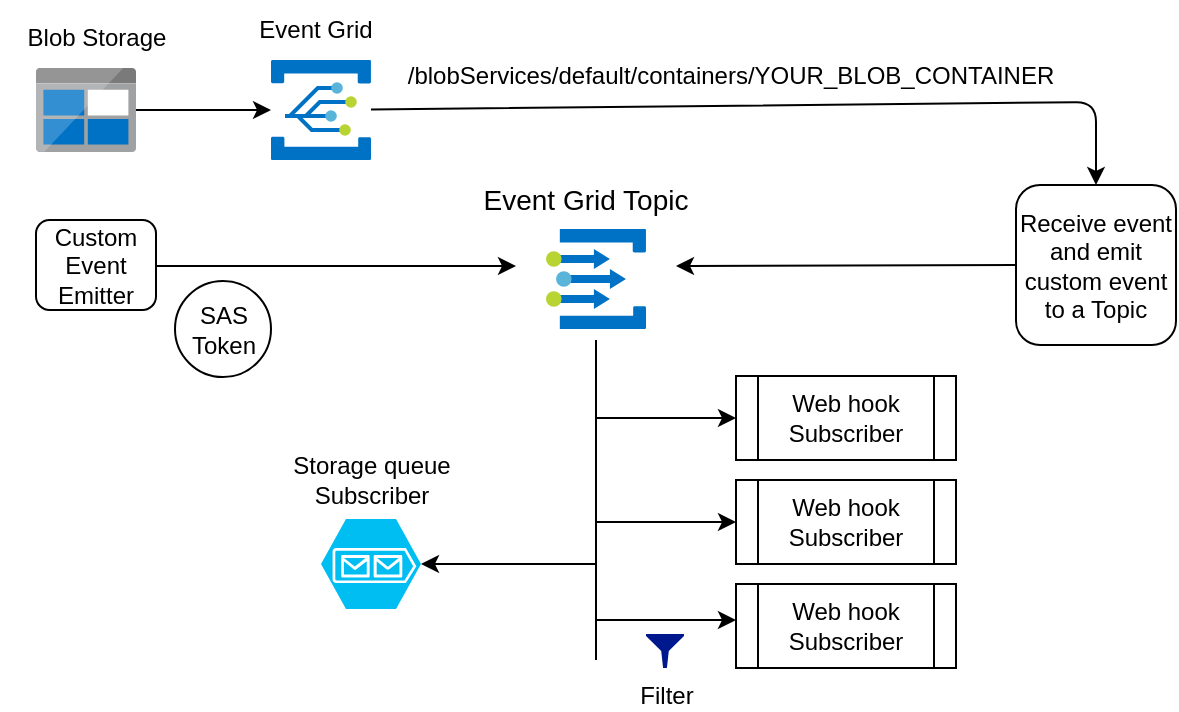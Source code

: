 <mxfile version="12.1.3" type="device" pages="1"><diagram id="RQrkxns0QfjXjfFxlJKc" name="Page-1"><mxGraphModel dx="1173" dy="502" grid="1" gridSize="10" guides="1" tooltips="1" connect="1" arrows="1" fold="1" page="1" pageScale="1" pageWidth="850" pageHeight="1100" math="0" shadow="0"><root><mxCell id="0"/><mxCell id="1" parent="0"/><mxCell id="C4TEKPHOTZtw8yao5Nkv-1" value="" style="aspect=fixed;html=1;points=[];align=center;image;fontSize=12;image=img/lib/mscae/Event_Grid.svg;" parent="1" vertex="1"><mxGeometry x="237.5" y="100" width="50" height="50" as="geometry"/></mxCell><mxCell id="C4TEKPHOTZtw8yao5Nkv-3" value="" style="edgeStyle=orthogonalEdgeStyle;rounded=0;orthogonalLoop=1;jettySize=auto;html=1;" parent="1" source="C4TEKPHOTZtw8yao5Nkv-2" target="C4TEKPHOTZtw8yao5Nkv-1" edge="1"><mxGeometry relative="1" as="geometry"/></mxCell><mxCell id="C4TEKPHOTZtw8yao5Nkv-2" value="" style="aspect=fixed;html=1;points=[];align=center;image;fontSize=12;image=img/lib/mscae/BlobBlock.svg;" parent="1" vertex="1"><mxGeometry x="120" y="104" width="50" height="42" as="geometry"/></mxCell><mxCell id="C4TEKPHOTZtw8yao5Nkv-4" value="/blobServices/default/containers/YOUR_BLOB_CONTAINER" style="text;html=1;strokeColor=none;fillColor=none;align=center;verticalAlign=middle;whiteSpace=wrap;rounded=0;" parent="1" vertex="1"><mxGeometry x="285" y="91" width="365" height="34" as="geometry"/></mxCell><mxCell id="C4TEKPHOTZtw8yao5Nkv-5" value="&lt;font style=&quot;font-size: 12px&quot;&gt;Blob Storage&lt;/font&gt;" style="text;html=1;strokeColor=none;fillColor=none;align=center;verticalAlign=middle;whiteSpace=wrap;rounded=0;" parent="1" vertex="1"><mxGeometry x="102.5" y="74" width="95" height="30" as="geometry"/></mxCell><mxCell id="C4TEKPHOTZtw8yao5Nkv-6" value="&lt;font style=&quot;font-size: 12px&quot;&gt;Event Grid&lt;/font&gt;" style="text;html=1;strokeColor=none;fillColor=none;align=center;verticalAlign=middle;whiteSpace=wrap;rounded=0;" parent="1" vertex="1"><mxGeometry x="210" y="70" width="100" height="30" as="geometry"/></mxCell><mxCell id="C4TEKPHOTZtw8yao5Nkv-7" value="" style="endArrow=classic;html=1;entryX=0.5;entryY=0;entryDx=0;entryDy=0;" parent="1" source="C4TEKPHOTZtw8yao5Nkv-1" target="C4TEKPHOTZtw8yao5Nkv-12" edge="1"><mxGeometry width="50" height="50" relative="1" as="geometry"><mxPoint x="300" y="121" as="sourcePoint"/><mxPoint x="650" y="171" as="targetPoint"/><Array as="points"><mxPoint x="650" y="121"/></Array></mxGeometry></mxCell><mxCell id="C4TEKPHOTZtw8yao5Nkv-10" value="" style="aspect=fixed;html=1;points=[];align=center;image;fontSize=12;image=img/lib/mscae/Event_Grid_Topics.svg;" parent="1" vertex="1"><mxGeometry x="375" y="184.5" width="50" height="50" as="geometry"/></mxCell><mxCell id="C4TEKPHOTZtw8yao5Nkv-11" value="&lt;font style=&quot;font-size: 14px&quot;&gt;Event Grid Topic&lt;/font&gt;" style="text;html=1;strokeColor=none;fillColor=none;align=center;verticalAlign=middle;whiteSpace=wrap;rounded=0;" parent="1" vertex="1"><mxGeometry x="330" y="160" width="130" height="20" as="geometry"/></mxCell><mxCell id="C4TEKPHOTZtw8yao5Nkv-12" value="Receive event and emit custom event to a Topic" style="rounded=1;whiteSpace=wrap;html=1;" parent="1" vertex="1"><mxGeometry x="610" y="162.5" width="80" height="80" as="geometry"/></mxCell><mxCell id="C4TEKPHOTZtw8yao5Nkv-16" value="&lt;div&gt;SAS &lt;br&gt;&lt;/div&gt;&lt;div&gt;Token&lt;br&gt;&lt;/div&gt;" style="ellipse;whiteSpace=wrap;html=1;aspect=fixed;" parent="1" vertex="1"><mxGeometry x="189.5" y="210.5" width="48" height="48" as="geometry"/></mxCell><mxCell id="C4TEKPHOTZtw8yao5Nkv-25" value="" style="edgeStyle=orthogonalEdgeStyle;rounded=0;orthogonalLoop=1;jettySize=auto;html=1;" parent="1" source="C4TEKPHOTZtw8yao5Nkv-20" edge="1"><mxGeometry relative="1" as="geometry"><mxPoint x="360" y="203" as="targetPoint"/><Array as="points"><mxPoint x="270" y="202"/></Array></mxGeometry></mxCell><mxCell id="C4TEKPHOTZtw8yao5Nkv-20" value="Custom Event Emitter" style="rounded=1;whiteSpace=wrap;html=1;" parent="1" vertex="1"><mxGeometry x="120" y="180" width="60" height="45" as="geometry"/></mxCell><mxCell id="C4TEKPHOTZtw8yao5Nkv-26" value="Web hook Subscriber" style="shape=process;whiteSpace=wrap;html=1;backgroundOutline=1;" parent="1" vertex="1"><mxGeometry x="470" y="258" width="110" height="42" as="geometry"/></mxCell><mxCell id="C4TEKPHOTZtw8yao5Nkv-29" value="Web hook Subscriber" style="shape=process;whiteSpace=wrap;html=1;backgroundOutline=1;" parent="1" vertex="1"><mxGeometry x="470" y="310" width="110" height="42" as="geometry"/></mxCell><mxCell id="C4TEKPHOTZtw8yao5Nkv-30" value="Web hook Subscriber" style="shape=process;whiteSpace=wrap;html=1;backgroundOutline=1;" parent="1" vertex="1"><mxGeometry x="470" y="362" width="110" height="42" as="geometry"/></mxCell><mxCell id="C4TEKPHOTZtw8yao5Nkv-31" value="" style="endArrow=none;html=1;" parent="1" edge="1"><mxGeometry width="50" height="50" relative="1" as="geometry"><mxPoint x="400" y="400" as="sourcePoint"/><mxPoint x="400" y="240" as="targetPoint"/></mxGeometry></mxCell><mxCell id="C4TEKPHOTZtw8yao5Nkv-38" value="" style="endArrow=classic;html=1;entryX=0;entryY=0.5;entryDx=0;entryDy=0;" parent="1" target="C4TEKPHOTZtw8yao5Nkv-26" edge="1"><mxGeometry width="50" height="50" relative="1" as="geometry"><mxPoint x="400" y="279" as="sourcePoint"/><mxPoint x="470" y="270" as="targetPoint"/></mxGeometry></mxCell><mxCell id="C4TEKPHOTZtw8yao5Nkv-39" value="" style="endArrow=classic;html=1;entryX=0;entryY=0.5;entryDx=0;entryDy=0;" parent="1" target="C4TEKPHOTZtw8yao5Nkv-29" edge="1"><mxGeometry width="50" height="50" relative="1" as="geometry"><mxPoint x="400" y="331" as="sourcePoint"/><mxPoint x="450" y="320" as="targetPoint"/></mxGeometry></mxCell><mxCell id="C4TEKPHOTZtw8yao5Nkv-40" value="" style="endArrow=classic;html=1;" parent="1" edge="1"><mxGeometry width="50" height="50" relative="1" as="geometry"><mxPoint x="400" y="380" as="sourcePoint"/><mxPoint x="470" y="380" as="targetPoint"/></mxGeometry></mxCell><mxCell id="C4TEKPHOTZtw8yao5Nkv-42" value="" style="verticalLabelPosition=bottom;html=1;verticalAlign=top;align=center;strokeColor=none;fillColor=#00BEF2;shape=mxgraph.azure.storage_queue;" parent="1" vertex="1"><mxGeometry x="262.5" y="329.5" width="50" height="45" as="geometry"/></mxCell><mxCell id="C4TEKPHOTZtw8yao5Nkv-45" value="" style="endArrow=classic;html=1;entryX=1;entryY=0.5;entryDx=0;entryDy=0;entryPerimeter=0;" parent="1" target="C4TEKPHOTZtw8yao5Nkv-42" edge="1"><mxGeometry width="50" height="50" relative="1" as="geometry"><mxPoint x="400" y="352" as="sourcePoint"/><mxPoint x="310" y="360" as="targetPoint"/></mxGeometry></mxCell><mxCell id="C4TEKPHOTZtw8yao5Nkv-46" value="Storage queue Subscriber" style="text;html=1;strokeColor=none;fillColor=none;align=center;verticalAlign=middle;whiteSpace=wrap;rounded=0;" parent="1" vertex="1"><mxGeometry x="242.5" y="300" width="90" height="20" as="geometry"/></mxCell><mxCell id="O_9f20kwzUuquq_XdXuk-1" value="Filter" style="aspect=fixed;pointerEvents=1;shadow=0;dashed=0;html=1;strokeColor=none;labelPosition=center;verticalLabelPosition=bottom;verticalAlign=top;align=center;fillColor=#00188D;shape=mxgraph.mscae.enterprise.filter" vertex="1" parent="1"><mxGeometry x="425" y="387" width="19" height="17" as="geometry"/></mxCell><mxCell id="O_9f20kwzUuquq_XdXuk-4" value="" style="endArrow=classic;html=1;exitX=0;exitY=0.5;exitDx=0;exitDy=0;" edge="1" parent="1" source="C4TEKPHOTZtw8yao5Nkv-12"><mxGeometry width="50" height="50" relative="1" as="geometry"><mxPoint x="100" y="490" as="sourcePoint"/><mxPoint x="440" y="203" as="targetPoint"/></mxGeometry></mxCell></root></mxGraphModel></diagram></mxfile>